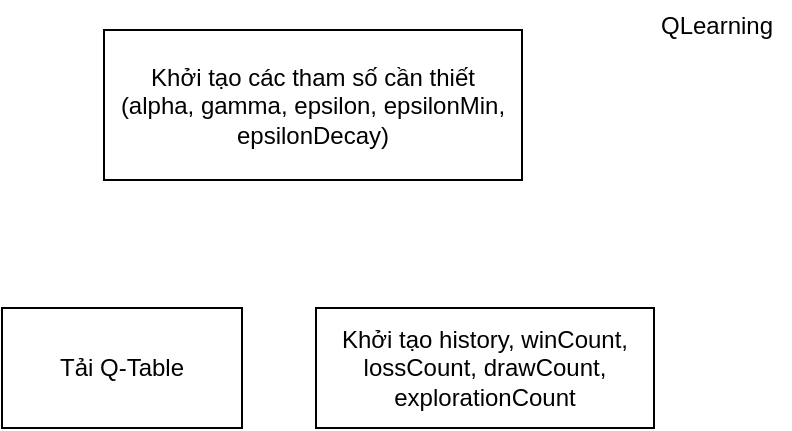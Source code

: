 <mxfile version="27.0.2">
  <diagram name="Page-1" id="E1j6j_1OJSd3slHDF1Ss">
    <mxGraphModel dx="1304" dy="1363" grid="0" gridSize="10" guides="1" tooltips="1" connect="1" arrows="1" fold="1" page="0" pageScale="1" pageWidth="850" pageHeight="1100" math="0" shadow="0">
      <root>
        <mxCell id="0" />
        <mxCell id="1" parent="0" />
        <mxCell id="LOpj9IDbqsxbHJfjbZ30-1" value="QLearning" style="text;html=1;align=center;verticalAlign=middle;resizable=0;points=[];autosize=1;strokeColor=none;fillColor=none;" vertex="1" parent="1">
          <mxGeometry x="-172" y="-478" width="74" height="26" as="geometry" />
        </mxCell>
        <mxCell id="LOpj9IDbqsxbHJfjbZ30-3" value="Khởi tạo các tham số cần thiết&lt;div&gt;&lt;span style=&quot;white-space-collapse: preserve; background-color: transparent; color: light-dark(rgb(0, 0, 0), rgb(255, 255, 255));&quot;&gt;(alpha, gamma, epsilon, epsilonMin, epsilonDecay)&lt;/span&gt;&lt;/div&gt;" style="rounded=0;whiteSpace=wrap;html=1;" vertex="1" parent="1">
          <mxGeometry x="-441" y="-463" width="209" height="75" as="geometry" />
        </mxCell>
        <mxCell id="LOpj9IDbqsxbHJfjbZ30-4" value="&lt;p style=&quot;white-space: pre-wrap;&quot; dir=&quot;auto&quot;&gt;Tải Q-Table&lt;/p&gt;" style="rounded=0;whiteSpace=wrap;html=1;" vertex="1" parent="1">
          <mxGeometry x="-492" y="-324" width="120" height="60" as="geometry" />
        </mxCell>
        <mxCell id="LOpj9IDbqsxbHJfjbZ30-5" value="&lt;span style=&quot;background-color: transparent; color: light-dark(rgb(0, 0, 0), rgb(255, 255, 255));&quot;&gt;Khởi tạo&amp;nbsp;&lt;/span&gt;&lt;span style=&quot;white-space-collapse: preserve; background-color: transparent; color: light-dark(rgb(0, 0, 0), rgb(255, 255, 255));&quot;&gt;history, winCount, lossCount, drawCount, explorationCount&lt;/span&gt;" style="rounded=0;whiteSpace=wrap;html=1;" vertex="1" parent="1">
          <mxGeometry x="-335" y="-324" width="169" height="60" as="geometry" />
        </mxCell>
      </root>
    </mxGraphModel>
  </diagram>
</mxfile>
